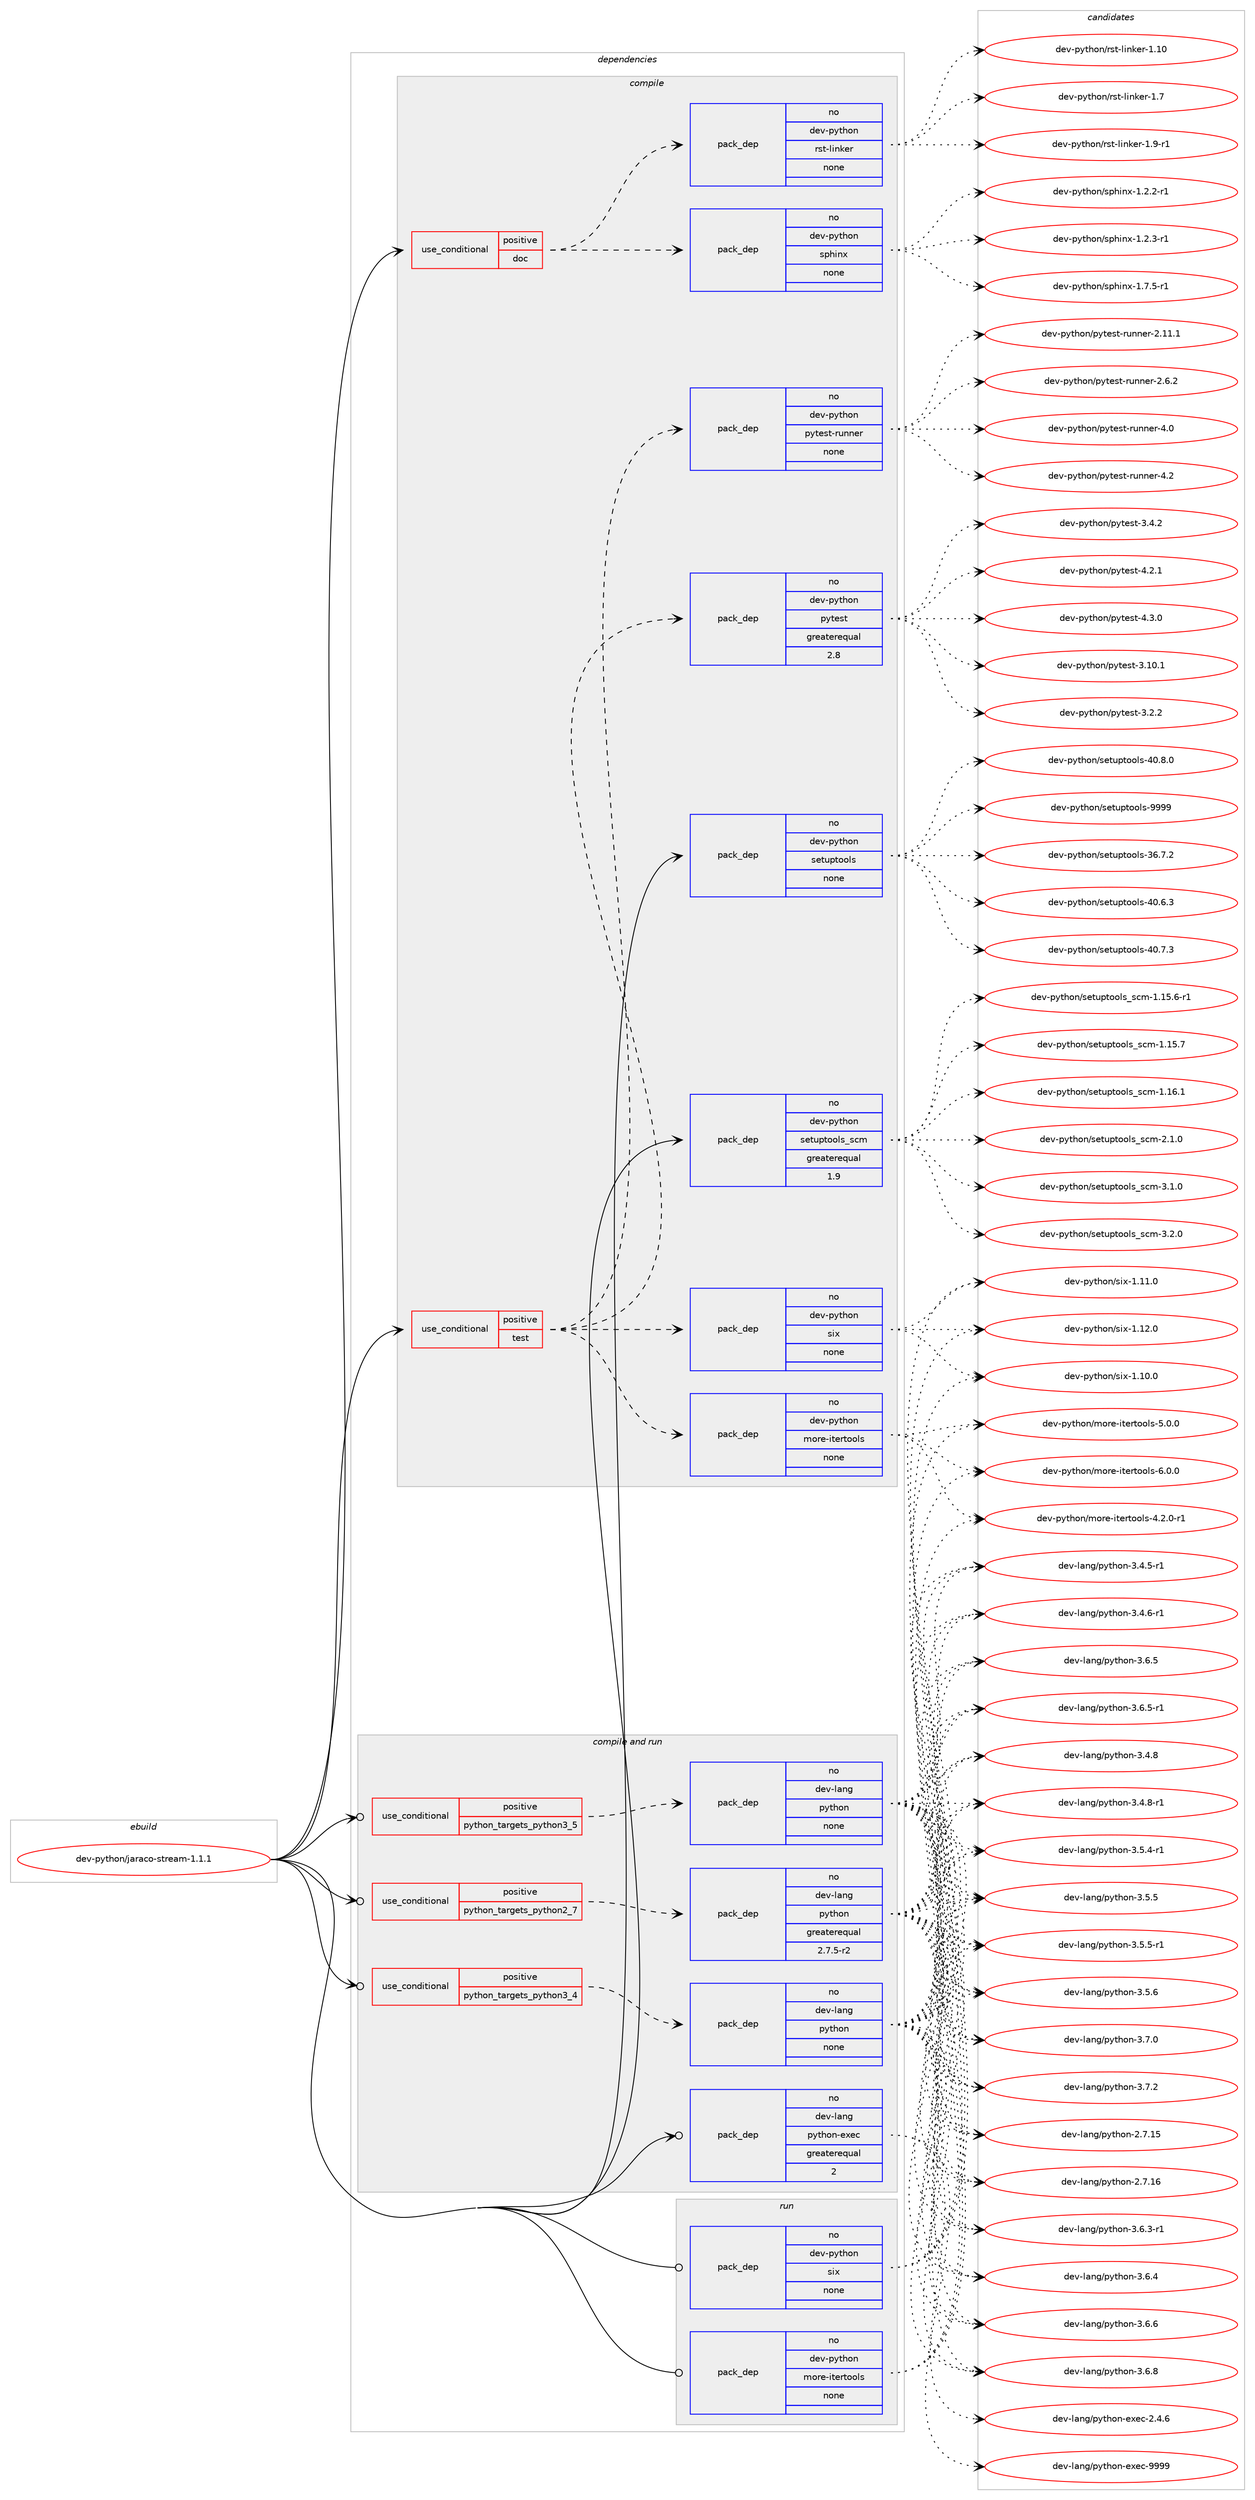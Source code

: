 digraph prolog {

# *************
# Graph options
# *************

newrank=true;
concentrate=true;
compound=true;
graph [rankdir=LR,fontname=Helvetica,fontsize=10,ranksep=1.5];#, ranksep=2.5, nodesep=0.2];
edge  [arrowhead=vee];
node  [fontname=Helvetica,fontsize=10];

# **********
# The ebuild
# **********

subgraph cluster_leftcol {
color=gray;
rank=same;
label=<<i>ebuild</i>>;
id [label="dev-python/jaraco-stream-1.1.1", color=red, width=4, href="../dev-python/jaraco-stream-1.1.1.svg"];
}

# ****************
# The dependencies
# ****************

subgraph cluster_midcol {
color=gray;
label=<<i>dependencies</i>>;
subgraph cluster_compile {
fillcolor="#eeeeee";
style=filled;
label=<<i>compile</i>>;
subgraph cond376189 {
dependency1415068 [label=<<TABLE BORDER="0" CELLBORDER="1" CELLSPACING="0" CELLPADDING="4"><TR><TD ROWSPAN="3" CELLPADDING="10">use_conditional</TD></TR><TR><TD>positive</TD></TR><TR><TD>doc</TD></TR></TABLE>>, shape=none, color=red];
subgraph pack1015610 {
dependency1415069 [label=<<TABLE BORDER="0" CELLBORDER="1" CELLSPACING="0" CELLPADDING="4" WIDTH="220"><TR><TD ROWSPAN="6" CELLPADDING="30">pack_dep</TD></TR><TR><TD WIDTH="110">no</TD></TR><TR><TD>dev-python</TD></TR><TR><TD>sphinx</TD></TR><TR><TD>none</TD></TR><TR><TD></TD></TR></TABLE>>, shape=none, color=blue];
}
dependency1415068:e -> dependency1415069:w [weight=20,style="dashed",arrowhead="vee"];
subgraph pack1015611 {
dependency1415070 [label=<<TABLE BORDER="0" CELLBORDER="1" CELLSPACING="0" CELLPADDING="4" WIDTH="220"><TR><TD ROWSPAN="6" CELLPADDING="30">pack_dep</TD></TR><TR><TD WIDTH="110">no</TD></TR><TR><TD>dev-python</TD></TR><TR><TD>rst-linker</TD></TR><TR><TD>none</TD></TR><TR><TD></TD></TR></TABLE>>, shape=none, color=blue];
}
dependency1415068:e -> dependency1415070:w [weight=20,style="dashed",arrowhead="vee"];
}
id:e -> dependency1415068:w [weight=20,style="solid",arrowhead="vee"];
subgraph cond376190 {
dependency1415071 [label=<<TABLE BORDER="0" CELLBORDER="1" CELLSPACING="0" CELLPADDING="4"><TR><TD ROWSPAN="3" CELLPADDING="10">use_conditional</TD></TR><TR><TD>positive</TD></TR><TR><TD>test</TD></TR></TABLE>>, shape=none, color=red];
subgraph pack1015612 {
dependency1415072 [label=<<TABLE BORDER="0" CELLBORDER="1" CELLSPACING="0" CELLPADDING="4" WIDTH="220"><TR><TD ROWSPAN="6" CELLPADDING="30">pack_dep</TD></TR><TR><TD WIDTH="110">no</TD></TR><TR><TD>dev-python</TD></TR><TR><TD>more-itertools</TD></TR><TR><TD>none</TD></TR><TR><TD></TD></TR></TABLE>>, shape=none, color=blue];
}
dependency1415071:e -> dependency1415072:w [weight=20,style="dashed",arrowhead="vee"];
subgraph pack1015613 {
dependency1415073 [label=<<TABLE BORDER="0" CELLBORDER="1" CELLSPACING="0" CELLPADDING="4" WIDTH="220"><TR><TD ROWSPAN="6" CELLPADDING="30">pack_dep</TD></TR><TR><TD WIDTH="110">no</TD></TR><TR><TD>dev-python</TD></TR><TR><TD>six</TD></TR><TR><TD>none</TD></TR><TR><TD></TD></TR></TABLE>>, shape=none, color=blue];
}
dependency1415071:e -> dependency1415073:w [weight=20,style="dashed",arrowhead="vee"];
subgraph pack1015614 {
dependency1415074 [label=<<TABLE BORDER="0" CELLBORDER="1" CELLSPACING="0" CELLPADDING="4" WIDTH="220"><TR><TD ROWSPAN="6" CELLPADDING="30">pack_dep</TD></TR><TR><TD WIDTH="110">no</TD></TR><TR><TD>dev-python</TD></TR><TR><TD>pytest</TD></TR><TR><TD>greaterequal</TD></TR><TR><TD>2.8</TD></TR></TABLE>>, shape=none, color=blue];
}
dependency1415071:e -> dependency1415074:w [weight=20,style="dashed",arrowhead="vee"];
subgraph pack1015615 {
dependency1415075 [label=<<TABLE BORDER="0" CELLBORDER="1" CELLSPACING="0" CELLPADDING="4" WIDTH="220"><TR><TD ROWSPAN="6" CELLPADDING="30">pack_dep</TD></TR><TR><TD WIDTH="110">no</TD></TR><TR><TD>dev-python</TD></TR><TR><TD>pytest-runner</TD></TR><TR><TD>none</TD></TR><TR><TD></TD></TR></TABLE>>, shape=none, color=blue];
}
dependency1415071:e -> dependency1415075:w [weight=20,style="dashed",arrowhead="vee"];
}
id:e -> dependency1415071:w [weight=20,style="solid",arrowhead="vee"];
subgraph pack1015616 {
dependency1415076 [label=<<TABLE BORDER="0" CELLBORDER="1" CELLSPACING="0" CELLPADDING="4" WIDTH="220"><TR><TD ROWSPAN="6" CELLPADDING="30">pack_dep</TD></TR><TR><TD WIDTH="110">no</TD></TR><TR><TD>dev-python</TD></TR><TR><TD>setuptools</TD></TR><TR><TD>none</TD></TR><TR><TD></TD></TR></TABLE>>, shape=none, color=blue];
}
id:e -> dependency1415076:w [weight=20,style="solid",arrowhead="vee"];
subgraph pack1015617 {
dependency1415077 [label=<<TABLE BORDER="0" CELLBORDER="1" CELLSPACING="0" CELLPADDING="4" WIDTH="220"><TR><TD ROWSPAN="6" CELLPADDING="30">pack_dep</TD></TR><TR><TD WIDTH="110">no</TD></TR><TR><TD>dev-python</TD></TR><TR><TD>setuptools_scm</TD></TR><TR><TD>greaterequal</TD></TR><TR><TD>1.9</TD></TR></TABLE>>, shape=none, color=blue];
}
id:e -> dependency1415077:w [weight=20,style="solid",arrowhead="vee"];
}
subgraph cluster_compileandrun {
fillcolor="#eeeeee";
style=filled;
label=<<i>compile and run</i>>;
subgraph cond376191 {
dependency1415078 [label=<<TABLE BORDER="0" CELLBORDER="1" CELLSPACING="0" CELLPADDING="4"><TR><TD ROWSPAN="3" CELLPADDING="10">use_conditional</TD></TR><TR><TD>positive</TD></TR><TR><TD>python_targets_python2_7</TD></TR></TABLE>>, shape=none, color=red];
subgraph pack1015618 {
dependency1415079 [label=<<TABLE BORDER="0" CELLBORDER="1" CELLSPACING="0" CELLPADDING="4" WIDTH="220"><TR><TD ROWSPAN="6" CELLPADDING="30">pack_dep</TD></TR><TR><TD WIDTH="110">no</TD></TR><TR><TD>dev-lang</TD></TR><TR><TD>python</TD></TR><TR><TD>greaterequal</TD></TR><TR><TD>2.7.5-r2</TD></TR></TABLE>>, shape=none, color=blue];
}
dependency1415078:e -> dependency1415079:w [weight=20,style="dashed",arrowhead="vee"];
}
id:e -> dependency1415078:w [weight=20,style="solid",arrowhead="odotvee"];
subgraph cond376192 {
dependency1415080 [label=<<TABLE BORDER="0" CELLBORDER="1" CELLSPACING="0" CELLPADDING="4"><TR><TD ROWSPAN="3" CELLPADDING="10">use_conditional</TD></TR><TR><TD>positive</TD></TR><TR><TD>python_targets_python3_4</TD></TR></TABLE>>, shape=none, color=red];
subgraph pack1015619 {
dependency1415081 [label=<<TABLE BORDER="0" CELLBORDER="1" CELLSPACING="0" CELLPADDING="4" WIDTH="220"><TR><TD ROWSPAN="6" CELLPADDING="30">pack_dep</TD></TR><TR><TD WIDTH="110">no</TD></TR><TR><TD>dev-lang</TD></TR><TR><TD>python</TD></TR><TR><TD>none</TD></TR><TR><TD></TD></TR></TABLE>>, shape=none, color=blue];
}
dependency1415080:e -> dependency1415081:w [weight=20,style="dashed",arrowhead="vee"];
}
id:e -> dependency1415080:w [weight=20,style="solid",arrowhead="odotvee"];
subgraph cond376193 {
dependency1415082 [label=<<TABLE BORDER="0" CELLBORDER="1" CELLSPACING="0" CELLPADDING="4"><TR><TD ROWSPAN="3" CELLPADDING="10">use_conditional</TD></TR><TR><TD>positive</TD></TR><TR><TD>python_targets_python3_5</TD></TR></TABLE>>, shape=none, color=red];
subgraph pack1015620 {
dependency1415083 [label=<<TABLE BORDER="0" CELLBORDER="1" CELLSPACING="0" CELLPADDING="4" WIDTH="220"><TR><TD ROWSPAN="6" CELLPADDING="30">pack_dep</TD></TR><TR><TD WIDTH="110">no</TD></TR><TR><TD>dev-lang</TD></TR><TR><TD>python</TD></TR><TR><TD>none</TD></TR><TR><TD></TD></TR></TABLE>>, shape=none, color=blue];
}
dependency1415082:e -> dependency1415083:w [weight=20,style="dashed",arrowhead="vee"];
}
id:e -> dependency1415082:w [weight=20,style="solid",arrowhead="odotvee"];
subgraph pack1015621 {
dependency1415084 [label=<<TABLE BORDER="0" CELLBORDER="1" CELLSPACING="0" CELLPADDING="4" WIDTH="220"><TR><TD ROWSPAN="6" CELLPADDING="30">pack_dep</TD></TR><TR><TD WIDTH="110">no</TD></TR><TR><TD>dev-lang</TD></TR><TR><TD>python-exec</TD></TR><TR><TD>greaterequal</TD></TR><TR><TD>2</TD></TR></TABLE>>, shape=none, color=blue];
}
id:e -> dependency1415084:w [weight=20,style="solid",arrowhead="odotvee"];
}
subgraph cluster_run {
fillcolor="#eeeeee";
style=filled;
label=<<i>run</i>>;
subgraph pack1015622 {
dependency1415085 [label=<<TABLE BORDER="0" CELLBORDER="1" CELLSPACING="0" CELLPADDING="4" WIDTH="220"><TR><TD ROWSPAN="6" CELLPADDING="30">pack_dep</TD></TR><TR><TD WIDTH="110">no</TD></TR><TR><TD>dev-python</TD></TR><TR><TD>more-itertools</TD></TR><TR><TD>none</TD></TR><TR><TD></TD></TR></TABLE>>, shape=none, color=blue];
}
id:e -> dependency1415085:w [weight=20,style="solid",arrowhead="odot"];
subgraph pack1015623 {
dependency1415086 [label=<<TABLE BORDER="0" CELLBORDER="1" CELLSPACING="0" CELLPADDING="4" WIDTH="220"><TR><TD ROWSPAN="6" CELLPADDING="30">pack_dep</TD></TR><TR><TD WIDTH="110">no</TD></TR><TR><TD>dev-python</TD></TR><TR><TD>six</TD></TR><TR><TD>none</TD></TR><TR><TD></TD></TR></TABLE>>, shape=none, color=blue];
}
id:e -> dependency1415086:w [weight=20,style="solid",arrowhead="odot"];
}
}

# **************
# The candidates
# **************

subgraph cluster_choices {
rank=same;
color=gray;
label=<<i>candidates</i>>;

subgraph choice1015610 {
color=black;
nodesep=1;
choice10010111845112121116104111110471151121041051101204549465046504511449 [label="dev-python/sphinx-1.2.2-r1", color=red, width=4,href="../dev-python/sphinx-1.2.2-r1.svg"];
choice10010111845112121116104111110471151121041051101204549465046514511449 [label="dev-python/sphinx-1.2.3-r1", color=red, width=4,href="../dev-python/sphinx-1.2.3-r1.svg"];
choice10010111845112121116104111110471151121041051101204549465546534511449 [label="dev-python/sphinx-1.7.5-r1", color=red, width=4,href="../dev-python/sphinx-1.7.5-r1.svg"];
dependency1415069:e -> choice10010111845112121116104111110471151121041051101204549465046504511449:w [style=dotted,weight="100"];
dependency1415069:e -> choice10010111845112121116104111110471151121041051101204549465046514511449:w [style=dotted,weight="100"];
dependency1415069:e -> choice10010111845112121116104111110471151121041051101204549465546534511449:w [style=dotted,weight="100"];
}
subgraph choice1015611 {
color=black;
nodesep=1;
choice1001011184511212111610411111047114115116451081051101071011144549464948 [label="dev-python/rst-linker-1.10", color=red, width=4,href="../dev-python/rst-linker-1.10.svg"];
choice10010111845112121116104111110471141151164510810511010710111445494655 [label="dev-python/rst-linker-1.7", color=red, width=4,href="../dev-python/rst-linker-1.7.svg"];
choice100101118451121211161041111104711411511645108105110107101114454946574511449 [label="dev-python/rst-linker-1.9-r1", color=red, width=4,href="../dev-python/rst-linker-1.9-r1.svg"];
dependency1415070:e -> choice1001011184511212111610411111047114115116451081051101071011144549464948:w [style=dotted,weight="100"];
dependency1415070:e -> choice10010111845112121116104111110471141151164510810511010710111445494655:w [style=dotted,weight="100"];
dependency1415070:e -> choice100101118451121211161041111104711411511645108105110107101114454946574511449:w [style=dotted,weight="100"];
}
subgraph choice1015612 {
color=black;
nodesep=1;
choice1001011184511212111610411111047109111114101451051161011141161111111081154552465046484511449 [label="dev-python/more-itertools-4.2.0-r1", color=red, width=4,href="../dev-python/more-itertools-4.2.0-r1.svg"];
choice100101118451121211161041111104710911111410145105116101114116111111108115455346484648 [label="dev-python/more-itertools-5.0.0", color=red, width=4,href="../dev-python/more-itertools-5.0.0.svg"];
choice100101118451121211161041111104710911111410145105116101114116111111108115455446484648 [label="dev-python/more-itertools-6.0.0", color=red, width=4,href="../dev-python/more-itertools-6.0.0.svg"];
dependency1415072:e -> choice1001011184511212111610411111047109111114101451051161011141161111111081154552465046484511449:w [style=dotted,weight="100"];
dependency1415072:e -> choice100101118451121211161041111104710911111410145105116101114116111111108115455346484648:w [style=dotted,weight="100"];
dependency1415072:e -> choice100101118451121211161041111104710911111410145105116101114116111111108115455446484648:w [style=dotted,weight="100"];
}
subgraph choice1015613 {
color=black;
nodesep=1;
choice100101118451121211161041111104711510512045494649484648 [label="dev-python/six-1.10.0", color=red, width=4,href="../dev-python/six-1.10.0.svg"];
choice100101118451121211161041111104711510512045494649494648 [label="dev-python/six-1.11.0", color=red, width=4,href="../dev-python/six-1.11.0.svg"];
choice100101118451121211161041111104711510512045494649504648 [label="dev-python/six-1.12.0", color=red, width=4,href="../dev-python/six-1.12.0.svg"];
dependency1415073:e -> choice100101118451121211161041111104711510512045494649484648:w [style=dotted,weight="100"];
dependency1415073:e -> choice100101118451121211161041111104711510512045494649494648:w [style=dotted,weight="100"];
dependency1415073:e -> choice100101118451121211161041111104711510512045494649504648:w [style=dotted,weight="100"];
}
subgraph choice1015614 {
color=black;
nodesep=1;
choice100101118451121211161041111104711212111610111511645514649484649 [label="dev-python/pytest-3.10.1", color=red, width=4,href="../dev-python/pytest-3.10.1.svg"];
choice1001011184511212111610411111047112121116101115116455146504650 [label="dev-python/pytest-3.2.2", color=red, width=4,href="../dev-python/pytest-3.2.2.svg"];
choice1001011184511212111610411111047112121116101115116455146524650 [label="dev-python/pytest-3.4.2", color=red, width=4,href="../dev-python/pytest-3.4.2.svg"];
choice1001011184511212111610411111047112121116101115116455246504649 [label="dev-python/pytest-4.2.1", color=red, width=4,href="../dev-python/pytest-4.2.1.svg"];
choice1001011184511212111610411111047112121116101115116455246514648 [label="dev-python/pytest-4.3.0", color=red, width=4,href="../dev-python/pytest-4.3.0.svg"];
dependency1415074:e -> choice100101118451121211161041111104711212111610111511645514649484649:w [style=dotted,weight="100"];
dependency1415074:e -> choice1001011184511212111610411111047112121116101115116455146504650:w [style=dotted,weight="100"];
dependency1415074:e -> choice1001011184511212111610411111047112121116101115116455146524650:w [style=dotted,weight="100"];
dependency1415074:e -> choice1001011184511212111610411111047112121116101115116455246504649:w [style=dotted,weight="100"];
dependency1415074:e -> choice1001011184511212111610411111047112121116101115116455246514648:w [style=dotted,weight="100"];
}
subgraph choice1015615 {
color=black;
nodesep=1;
choice10010111845112121116104111110471121211161011151164511411711011010111445504649494649 [label="dev-python/pytest-runner-2.11.1", color=red, width=4,href="../dev-python/pytest-runner-2.11.1.svg"];
choice100101118451121211161041111104711212111610111511645114117110110101114455046544650 [label="dev-python/pytest-runner-2.6.2", color=red, width=4,href="../dev-python/pytest-runner-2.6.2.svg"];
choice10010111845112121116104111110471121211161011151164511411711011010111445524648 [label="dev-python/pytest-runner-4.0", color=red, width=4,href="../dev-python/pytest-runner-4.0.svg"];
choice10010111845112121116104111110471121211161011151164511411711011010111445524650 [label="dev-python/pytest-runner-4.2", color=red, width=4,href="../dev-python/pytest-runner-4.2.svg"];
dependency1415075:e -> choice10010111845112121116104111110471121211161011151164511411711011010111445504649494649:w [style=dotted,weight="100"];
dependency1415075:e -> choice100101118451121211161041111104711212111610111511645114117110110101114455046544650:w [style=dotted,weight="100"];
dependency1415075:e -> choice10010111845112121116104111110471121211161011151164511411711011010111445524648:w [style=dotted,weight="100"];
dependency1415075:e -> choice10010111845112121116104111110471121211161011151164511411711011010111445524650:w [style=dotted,weight="100"];
}
subgraph choice1015616 {
color=black;
nodesep=1;
choice100101118451121211161041111104711510111611711211611111110811545515446554650 [label="dev-python/setuptools-36.7.2", color=red, width=4,href="../dev-python/setuptools-36.7.2.svg"];
choice100101118451121211161041111104711510111611711211611111110811545524846544651 [label="dev-python/setuptools-40.6.3", color=red, width=4,href="../dev-python/setuptools-40.6.3.svg"];
choice100101118451121211161041111104711510111611711211611111110811545524846554651 [label="dev-python/setuptools-40.7.3", color=red, width=4,href="../dev-python/setuptools-40.7.3.svg"];
choice100101118451121211161041111104711510111611711211611111110811545524846564648 [label="dev-python/setuptools-40.8.0", color=red, width=4,href="../dev-python/setuptools-40.8.0.svg"];
choice10010111845112121116104111110471151011161171121161111111081154557575757 [label="dev-python/setuptools-9999", color=red, width=4,href="../dev-python/setuptools-9999.svg"];
dependency1415076:e -> choice100101118451121211161041111104711510111611711211611111110811545515446554650:w [style=dotted,weight="100"];
dependency1415076:e -> choice100101118451121211161041111104711510111611711211611111110811545524846544651:w [style=dotted,weight="100"];
dependency1415076:e -> choice100101118451121211161041111104711510111611711211611111110811545524846554651:w [style=dotted,weight="100"];
dependency1415076:e -> choice100101118451121211161041111104711510111611711211611111110811545524846564648:w [style=dotted,weight="100"];
dependency1415076:e -> choice10010111845112121116104111110471151011161171121161111111081154557575757:w [style=dotted,weight="100"];
}
subgraph choice1015617 {
color=black;
nodesep=1;
choice10010111845112121116104111110471151011161171121161111111081159511599109454946495346544511449 [label="dev-python/setuptools_scm-1.15.6-r1", color=red, width=4,href="../dev-python/setuptools_scm-1.15.6-r1.svg"];
choice1001011184511212111610411111047115101116117112116111111108115951159910945494649534655 [label="dev-python/setuptools_scm-1.15.7", color=red, width=4,href="../dev-python/setuptools_scm-1.15.7.svg"];
choice1001011184511212111610411111047115101116117112116111111108115951159910945494649544649 [label="dev-python/setuptools_scm-1.16.1", color=red, width=4,href="../dev-python/setuptools_scm-1.16.1.svg"];
choice10010111845112121116104111110471151011161171121161111111081159511599109455046494648 [label="dev-python/setuptools_scm-2.1.0", color=red, width=4,href="../dev-python/setuptools_scm-2.1.0.svg"];
choice10010111845112121116104111110471151011161171121161111111081159511599109455146494648 [label="dev-python/setuptools_scm-3.1.0", color=red, width=4,href="../dev-python/setuptools_scm-3.1.0.svg"];
choice10010111845112121116104111110471151011161171121161111111081159511599109455146504648 [label="dev-python/setuptools_scm-3.2.0", color=red, width=4,href="../dev-python/setuptools_scm-3.2.0.svg"];
dependency1415077:e -> choice10010111845112121116104111110471151011161171121161111111081159511599109454946495346544511449:w [style=dotted,weight="100"];
dependency1415077:e -> choice1001011184511212111610411111047115101116117112116111111108115951159910945494649534655:w [style=dotted,weight="100"];
dependency1415077:e -> choice1001011184511212111610411111047115101116117112116111111108115951159910945494649544649:w [style=dotted,weight="100"];
dependency1415077:e -> choice10010111845112121116104111110471151011161171121161111111081159511599109455046494648:w [style=dotted,weight="100"];
dependency1415077:e -> choice10010111845112121116104111110471151011161171121161111111081159511599109455146494648:w [style=dotted,weight="100"];
dependency1415077:e -> choice10010111845112121116104111110471151011161171121161111111081159511599109455146504648:w [style=dotted,weight="100"];
}
subgraph choice1015618 {
color=black;
nodesep=1;
choice10010111845108971101034711212111610411111045504655464953 [label="dev-lang/python-2.7.15", color=red, width=4,href="../dev-lang/python-2.7.15.svg"];
choice10010111845108971101034711212111610411111045504655464954 [label="dev-lang/python-2.7.16", color=red, width=4,href="../dev-lang/python-2.7.16.svg"];
choice1001011184510897110103471121211161041111104551465246534511449 [label="dev-lang/python-3.4.5-r1", color=red, width=4,href="../dev-lang/python-3.4.5-r1.svg"];
choice1001011184510897110103471121211161041111104551465246544511449 [label="dev-lang/python-3.4.6-r1", color=red, width=4,href="../dev-lang/python-3.4.6-r1.svg"];
choice100101118451089711010347112121116104111110455146524656 [label="dev-lang/python-3.4.8", color=red, width=4,href="../dev-lang/python-3.4.8.svg"];
choice1001011184510897110103471121211161041111104551465246564511449 [label="dev-lang/python-3.4.8-r1", color=red, width=4,href="../dev-lang/python-3.4.8-r1.svg"];
choice1001011184510897110103471121211161041111104551465346524511449 [label="dev-lang/python-3.5.4-r1", color=red, width=4,href="../dev-lang/python-3.5.4-r1.svg"];
choice100101118451089711010347112121116104111110455146534653 [label="dev-lang/python-3.5.5", color=red, width=4,href="../dev-lang/python-3.5.5.svg"];
choice1001011184510897110103471121211161041111104551465346534511449 [label="dev-lang/python-3.5.5-r1", color=red, width=4,href="../dev-lang/python-3.5.5-r1.svg"];
choice100101118451089711010347112121116104111110455146534654 [label="dev-lang/python-3.5.6", color=red, width=4,href="../dev-lang/python-3.5.6.svg"];
choice1001011184510897110103471121211161041111104551465446514511449 [label="dev-lang/python-3.6.3-r1", color=red, width=4,href="../dev-lang/python-3.6.3-r1.svg"];
choice100101118451089711010347112121116104111110455146544652 [label="dev-lang/python-3.6.4", color=red, width=4,href="../dev-lang/python-3.6.4.svg"];
choice100101118451089711010347112121116104111110455146544653 [label="dev-lang/python-3.6.5", color=red, width=4,href="../dev-lang/python-3.6.5.svg"];
choice1001011184510897110103471121211161041111104551465446534511449 [label="dev-lang/python-3.6.5-r1", color=red, width=4,href="../dev-lang/python-3.6.5-r1.svg"];
choice100101118451089711010347112121116104111110455146544654 [label="dev-lang/python-3.6.6", color=red, width=4,href="../dev-lang/python-3.6.6.svg"];
choice100101118451089711010347112121116104111110455146544656 [label="dev-lang/python-3.6.8", color=red, width=4,href="../dev-lang/python-3.6.8.svg"];
choice100101118451089711010347112121116104111110455146554648 [label="dev-lang/python-3.7.0", color=red, width=4,href="../dev-lang/python-3.7.0.svg"];
choice100101118451089711010347112121116104111110455146554650 [label="dev-lang/python-3.7.2", color=red, width=4,href="../dev-lang/python-3.7.2.svg"];
dependency1415079:e -> choice10010111845108971101034711212111610411111045504655464953:w [style=dotted,weight="100"];
dependency1415079:e -> choice10010111845108971101034711212111610411111045504655464954:w [style=dotted,weight="100"];
dependency1415079:e -> choice1001011184510897110103471121211161041111104551465246534511449:w [style=dotted,weight="100"];
dependency1415079:e -> choice1001011184510897110103471121211161041111104551465246544511449:w [style=dotted,weight="100"];
dependency1415079:e -> choice100101118451089711010347112121116104111110455146524656:w [style=dotted,weight="100"];
dependency1415079:e -> choice1001011184510897110103471121211161041111104551465246564511449:w [style=dotted,weight="100"];
dependency1415079:e -> choice1001011184510897110103471121211161041111104551465346524511449:w [style=dotted,weight="100"];
dependency1415079:e -> choice100101118451089711010347112121116104111110455146534653:w [style=dotted,weight="100"];
dependency1415079:e -> choice1001011184510897110103471121211161041111104551465346534511449:w [style=dotted,weight="100"];
dependency1415079:e -> choice100101118451089711010347112121116104111110455146534654:w [style=dotted,weight="100"];
dependency1415079:e -> choice1001011184510897110103471121211161041111104551465446514511449:w [style=dotted,weight="100"];
dependency1415079:e -> choice100101118451089711010347112121116104111110455146544652:w [style=dotted,weight="100"];
dependency1415079:e -> choice100101118451089711010347112121116104111110455146544653:w [style=dotted,weight="100"];
dependency1415079:e -> choice1001011184510897110103471121211161041111104551465446534511449:w [style=dotted,weight="100"];
dependency1415079:e -> choice100101118451089711010347112121116104111110455146544654:w [style=dotted,weight="100"];
dependency1415079:e -> choice100101118451089711010347112121116104111110455146544656:w [style=dotted,weight="100"];
dependency1415079:e -> choice100101118451089711010347112121116104111110455146554648:w [style=dotted,weight="100"];
dependency1415079:e -> choice100101118451089711010347112121116104111110455146554650:w [style=dotted,weight="100"];
}
subgraph choice1015619 {
color=black;
nodesep=1;
choice10010111845108971101034711212111610411111045504655464953 [label="dev-lang/python-2.7.15", color=red, width=4,href="../dev-lang/python-2.7.15.svg"];
choice10010111845108971101034711212111610411111045504655464954 [label="dev-lang/python-2.7.16", color=red, width=4,href="../dev-lang/python-2.7.16.svg"];
choice1001011184510897110103471121211161041111104551465246534511449 [label="dev-lang/python-3.4.5-r1", color=red, width=4,href="../dev-lang/python-3.4.5-r1.svg"];
choice1001011184510897110103471121211161041111104551465246544511449 [label="dev-lang/python-3.4.6-r1", color=red, width=4,href="../dev-lang/python-3.4.6-r1.svg"];
choice100101118451089711010347112121116104111110455146524656 [label="dev-lang/python-3.4.8", color=red, width=4,href="../dev-lang/python-3.4.8.svg"];
choice1001011184510897110103471121211161041111104551465246564511449 [label="dev-lang/python-3.4.8-r1", color=red, width=4,href="../dev-lang/python-3.4.8-r1.svg"];
choice1001011184510897110103471121211161041111104551465346524511449 [label="dev-lang/python-3.5.4-r1", color=red, width=4,href="../dev-lang/python-3.5.4-r1.svg"];
choice100101118451089711010347112121116104111110455146534653 [label="dev-lang/python-3.5.5", color=red, width=4,href="../dev-lang/python-3.5.5.svg"];
choice1001011184510897110103471121211161041111104551465346534511449 [label="dev-lang/python-3.5.5-r1", color=red, width=4,href="../dev-lang/python-3.5.5-r1.svg"];
choice100101118451089711010347112121116104111110455146534654 [label="dev-lang/python-3.5.6", color=red, width=4,href="../dev-lang/python-3.5.6.svg"];
choice1001011184510897110103471121211161041111104551465446514511449 [label="dev-lang/python-3.6.3-r1", color=red, width=4,href="../dev-lang/python-3.6.3-r1.svg"];
choice100101118451089711010347112121116104111110455146544652 [label="dev-lang/python-3.6.4", color=red, width=4,href="../dev-lang/python-3.6.4.svg"];
choice100101118451089711010347112121116104111110455146544653 [label="dev-lang/python-3.6.5", color=red, width=4,href="../dev-lang/python-3.6.5.svg"];
choice1001011184510897110103471121211161041111104551465446534511449 [label="dev-lang/python-3.6.5-r1", color=red, width=4,href="../dev-lang/python-3.6.5-r1.svg"];
choice100101118451089711010347112121116104111110455146544654 [label="dev-lang/python-3.6.6", color=red, width=4,href="../dev-lang/python-3.6.6.svg"];
choice100101118451089711010347112121116104111110455146544656 [label="dev-lang/python-3.6.8", color=red, width=4,href="../dev-lang/python-3.6.8.svg"];
choice100101118451089711010347112121116104111110455146554648 [label="dev-lang/python-3.7.0", color=red, width=4,href="../dev-lang/python-3.7.0.svg"];
choice100101118451089711010347112121116104111110455146554650 [label="dev-lang/python-3.7.2", color=red, width=4,href="../dev-lang/python-3.7.2.svg"];
dependency1415081:e -> choice10010111845108971101034711212111610411111045504655464953:w [style=dotted,weight="100"];
dependency1415081:e -> choice10010111845108971101034711212111610411111045504655464954:w [style=dotted,weight="100"];
dependency1415081:e -> choice1001011184510897110103471121211161041111104551465246534511449:w [style=dotted,weight="100"];
dependency1415081:e -> choice1001011184510897110103471121211161041111104551465246544511449:w [style=dotted,weight="100"];
dependency1415081:e -> choice100101118451089711010347112121116104111110455146524656:w [style=dotted,weight="100"];
dependency1415081:e -> choice1001011184510897110103471121211161041111104551465246564511449:w [style=dotted,weight="100"];
dependency1415081:e -> choice1001011184510897110103471121211161041111104551465346524511449:w [style=dotted,weight="100"];
dependency1415081:e -> choice100101118451089711010347112121116104111110455146534653:w [style=dotted,weight="100"];
dependency1415081:e -> choice1001011184510897110103471121211161041111104551465346534511449:w [style=dotted,weight="100"];
dependency1415081:e -> choice100101118451089711010347112121116104111110455146534654:w [style=dotted,weight="100"];
dependency1415081:e -> choice1001011184510897110103471121211161041111104551465446514511449:w [style=dotted,weight="100"];
dependency1415081:e -> choice100101118451089711010347112121116104111110455146544652:w [style=dotted,weight="100"];
dependency1415081:e -> choice100101118451089711010347112121116104111110455146544653:w [style=dotted,weight="100"];
dependency1415081:e -> choice1001011184510897110103471121211161041111104551465446534511449:w [style=dotted,weight="100"];
dependency1415081:e -> choice100101118451089711010347112121116104111110455146544654:w [style=dotted,weight="100"];
dependency1415081:e -> choice100101118451089711010347112121116104111110455146544656:w [style=dotted,weight="100"];
dependency1415081:e -> choice100101118451089711010347112121116104111110455146554648:w [style=dotted,weight="100"];
dependency1415081:e -> choice100101118451089711010347112121116104111110455146554650:w [style=dotted,weight="100"];
}
subgraph choice1015620 {
color=black;
nodesep=1;
choice10010111845108971101034711212111610411111045504655464953 [label="dev-lang/python-2.7.15", color=red, width=4,href="../dev-lang/python-2.7.15.svg"];
choice10010111845108971101034711212111610411111045504655464954 [label="dev-lang/python-2.7.16", color=red, width=4,href="../dev-lang/python-2.7.16.svg"];
choice1001011184510897110103471121211161041111104551465246534511449 [label="dev-lang/python-3.4.5-r1", color=red, width=4,href="../dev-lang/python-3.4.5-r1.svg"];
choice1001011184510897110103471121211161041111104551465246544511449 [label="dev-lang/python-3.4.6-r1", color=red, width=4,href="../dev-lang/python-3.4.6-r1.svg"];
choice100101118451089711010347112121116104111110455146524656 [label="dev-lang/python-3.4.8", color=red, width=4,href="../dev-lang/python-3.4.8.svg"];
choice1001011184510897110103471121211161041111104551465246564511449 [label="dev-lang/python-3.4.8-r1", color=red, width=4,href="../dev-lang/python-3.4.8-r1.svg"];
choice1001011184510897110103471121211161041111104551465346524511449 [label="dev-lang/python-3.5.4-r1", color=red, width=4,href="../dev-lang/python-3.5.4-r1.svg"];
choice100101118451089711010347112121116104111110455146534653 [label="dev-lang/python-3.5.5", color=red, width=4,href="../dev-lang/python-3.5.5.svg"];
choice1001011184510897110103471121211161041111104551465346534511449 [label="dev-lang/python-3.5.5-r1", color=red, width=4,href="../dev-lang/python-3.5.5-r1.svg"];
choice100101118451089711010347112121116104111110455146534654 [label="dev-lang/python-3.5.6", color=red, width=4,href="../dev-lang/python-3.5.6.svg"];
choice1001011184510897110103471121211161041111104551465446514511449 [label="dev-lang/python-3.6.3-r1", color=red, width=4,href="../dev-lang/python-3.6.3-r1.svg"];
choice100101118451089711010347112121116104111110455146544652 [label="dev-lang/python-3.6.4", color=red, width=4,href="../dev-lang/python-3.6.4.svg"];
choice100101118451089711010347112121116104111110455146544653 [label="dev-lang/python-3.6.5", color=red, width=4,href="../dev-lang/python-3.6.5.svg"];
choice1001011184510897110103471121211161041111104551465446534511449 [label="dev-lang/python-3.6.5-r1", color=red, width=4,href="../dev-lang/python-3.6.5-r1.svg"];
choice100101118451089711010347112121116104111110455146544654 [label="dev-lang/python-3.6.6", color=red, width=4,href="../dev-lang/python-3.6.6.svg"];
choice100101118451089711010347112121116104111110455146544656 [label="dev-lang/python-3.6.8", color=red, width=4,href="../dev-lang/python-3.6.8.svg"];
choice100101118451089711010347112121116104111110455146554648 [label="dev-lang/python-3.7.0", color=red, width=4,href="../dev-lang/python-3.7.0.svg"];
choice100101118451089711010347112121116104111110455146554650 [label="dev-lang/python-3.7.2", color=red, width=4,href="../dev-lang/python-3.7.2.svg"];
dependency1415083:e -> choice10010111845108971101034711212111610411111045504655464953:w [style=dotted,weight="100"];
dependency1415083:e -> choice10010111845108971101034711212111610411111045504655464954:w [style=dotted,weight="100"];
dependency1415083:e -> choice1001011184510897110103471121211161041111104551465246534511449:w [style=dotted,weight="100"];
dependency1415083:e -> choice1001011184510897110103471121211161041111104551465246544511449:w [style=dotted,weight="100"];
dependency1415083:e -> choice100101118451089711010347112121116104111110455146524656:w [style=dotted,weight="100"];
dependency1415083:e -> choice1001011184510897110103471121211161041111104551465246564511449:w [style=dotted,weight="100"];
dependency1415083:e -> choice1001011184510897110103471121211161041111104551465346524511449:w [style=dotted,weight="100"];
dependency1415083:e -> choice100101118451089711010347112121116104111110455146534653:w [style=dotted,weight="100"];
dependency1415083:e -> choice1001011184510897110103471121211161041111104551465346534511449:w [style=dotted,weight="100"];
dependency1415083:e -> choice100101118451089711010347112121116104111110455146534654:w [style=dotted,weight="100"];
dependency1415083:e -> choice1001011184510897110103471121211161041111104551465446514511449:w [style=dotted,weight="100"];
dependency1415083:e -> choice100101118451089711010347112121116104111110455146544652:w [style=dotted,weight="100"];
dependency1415083:e -> choice100101118451089711010347112121116104111110455146544653:w [style=dotted,weight="100"];
dependency1415083:e -> choice1001011184510897110103471121211161041111104551465446534511449:w [style=dotted,weight="100"];
dependency1415083:e -> choice100101118451089711010347112121116104111110455146544654:w [style=dotted,weight="100"];
dependency1415083:e -> choice100101118451089711010347112121116104111110455146544656:w [style=dotted,weight="100"];
dependency1415083:e -> choice100101118451089711010347112121116104111110455146554648:w [style=dotted,weight="100"];
dependency1415083:e -> choice100101118451089711010347112121116104111110455146554650:w [style=dotted,weight="100"];
}
subgraph choice1015621 {
color=black;
nodesep=1;
choice1001011184510897110103471121211161041111104510112010199455046524654 [label="dev-lang/python-exec-2.4.6", color=red, width=4,href="../dev-lang/python-exec-2.4.6.svg"];
choice10010111845108971101034711212111610411111045101120101994557575757 [label="dev-lang/python-exec-9999", color=red, width=4,href="../dev-lang/python-exec-9999.svg"];
dependency1415084:e -> choice1001011184510897110103471121211161041111104510112010199455046524654:w [style=dotted,weight="100"];
dependency1415084:e -> choice10010111845108971101034711212111610411111045101120101994557575757:w [style=dotted,weight="100"];
}
subgraph choice1015622 {
color=black;
nodesep=1;
choice1001011184511212111610411111047109111114101451051161011141161111111081154552465046484511449 [label="dev-python/more-itertools-4.2.0-r1", color=red, width=4,href="../dev-python/more-itertools-4.2.0-r1.svg"];
choice100101118451121211161041111104710911111410145105116101114116111111108115455346484648 [label="dev-python/more-itertools-5.0.0", color=red, width=4,href="../dev-python/more-itertools-5.0.0.svg"];
choice100101118451121211161041111104710911111410145105116101114116111111108115455446484648 [label="dev-python/more-itertools-6.0.0", color=red, width=4,href="../dev-python/more-itertools-6.0.0.svg"];
dependency1415085:e -> choice1001011184511212111610411111047109111114101451051161011141161111111081154552465046484511449:w [style=dotted,weight="100"];
dependency1415085:e -> choice100101118451121211161041111104710911111410145105116101114116111111108115455346484648:w [style=dotted,weight="100"];
dependency1415085:e -> choice100101118451121211161041111104710911111410145105116101114116111111108115455446484648:w [style=dotted,weight="100"];
}
subgraph choice1015623 {
color=black;
nodesep=1;
choice100101118451121211161041111104711510512045494649484648 [label="dev-python/six-1.10.0", color=red, width=4,href="../dev-python/six-1.10.0.svg"];
choice100101118451121211161041111104711510512045494649494648 [label="dev-python/six-1.11.0", color=red, width=4,href="../dev-python/six-1.11.0.svg"];
choice100101118451121211161041111104711510512045494649504648 [label="dev-python/six-1.12.0", color=red, width=4,href="../dev-python/six-1.12.0.svg"];
dependency1415086:e -> choice100101118451121211161041111104711510512045494649484648:w [style=dotted,weight="100"];
dependency1415086:e -> choice100101118451121211161041111104711510512045494649494648:w [style=dotted,weight="100"];
dependency1415086:e -> choice100101118451121211161041111104711510512045494649504648:w [style=dotted,weight="100"];
}
}

}
